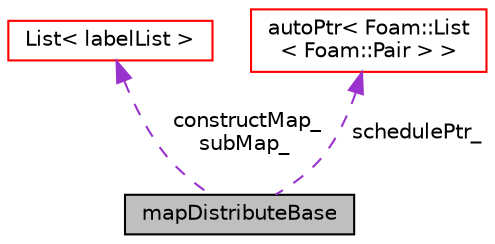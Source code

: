 digraph "mapDistributeBase"
{
  bgcolor="transparent";
  edge [fontname="Helvetica",fontsize="10",labelfontname="Helvetica",labelfontsize="10"];
  node [fontname="Helvetica",fontsize="10",shape=record];
  Node1 [label="mapDistributeBase",height=0.2,width=0.4,color="black", fillcolor="grey75", style="filled", fontcolor="black"];
  Node2 -> Node1 [dir="back",color="darkorchid3",fontsize="10",style="dashed",label=" constructMap_\nsubMap_" ,fontname="Helvetica"];
  Node2 [label="List\< labelList \>",height=0.2,width=0.4,color="red",URL="$a01397.html"];
  Node3 -> Node1 [dir="back",color="darkorchid3",fontsize="10",style="dashed",label=" schedulePtr_" ,fontname="Helvetica"];
  Node3 [label="autoPtr\< Foam::List\l\< Foam::Pair \> \>",height=0.2,width=0.4,color="red",URL="$a00085.html"];
}
